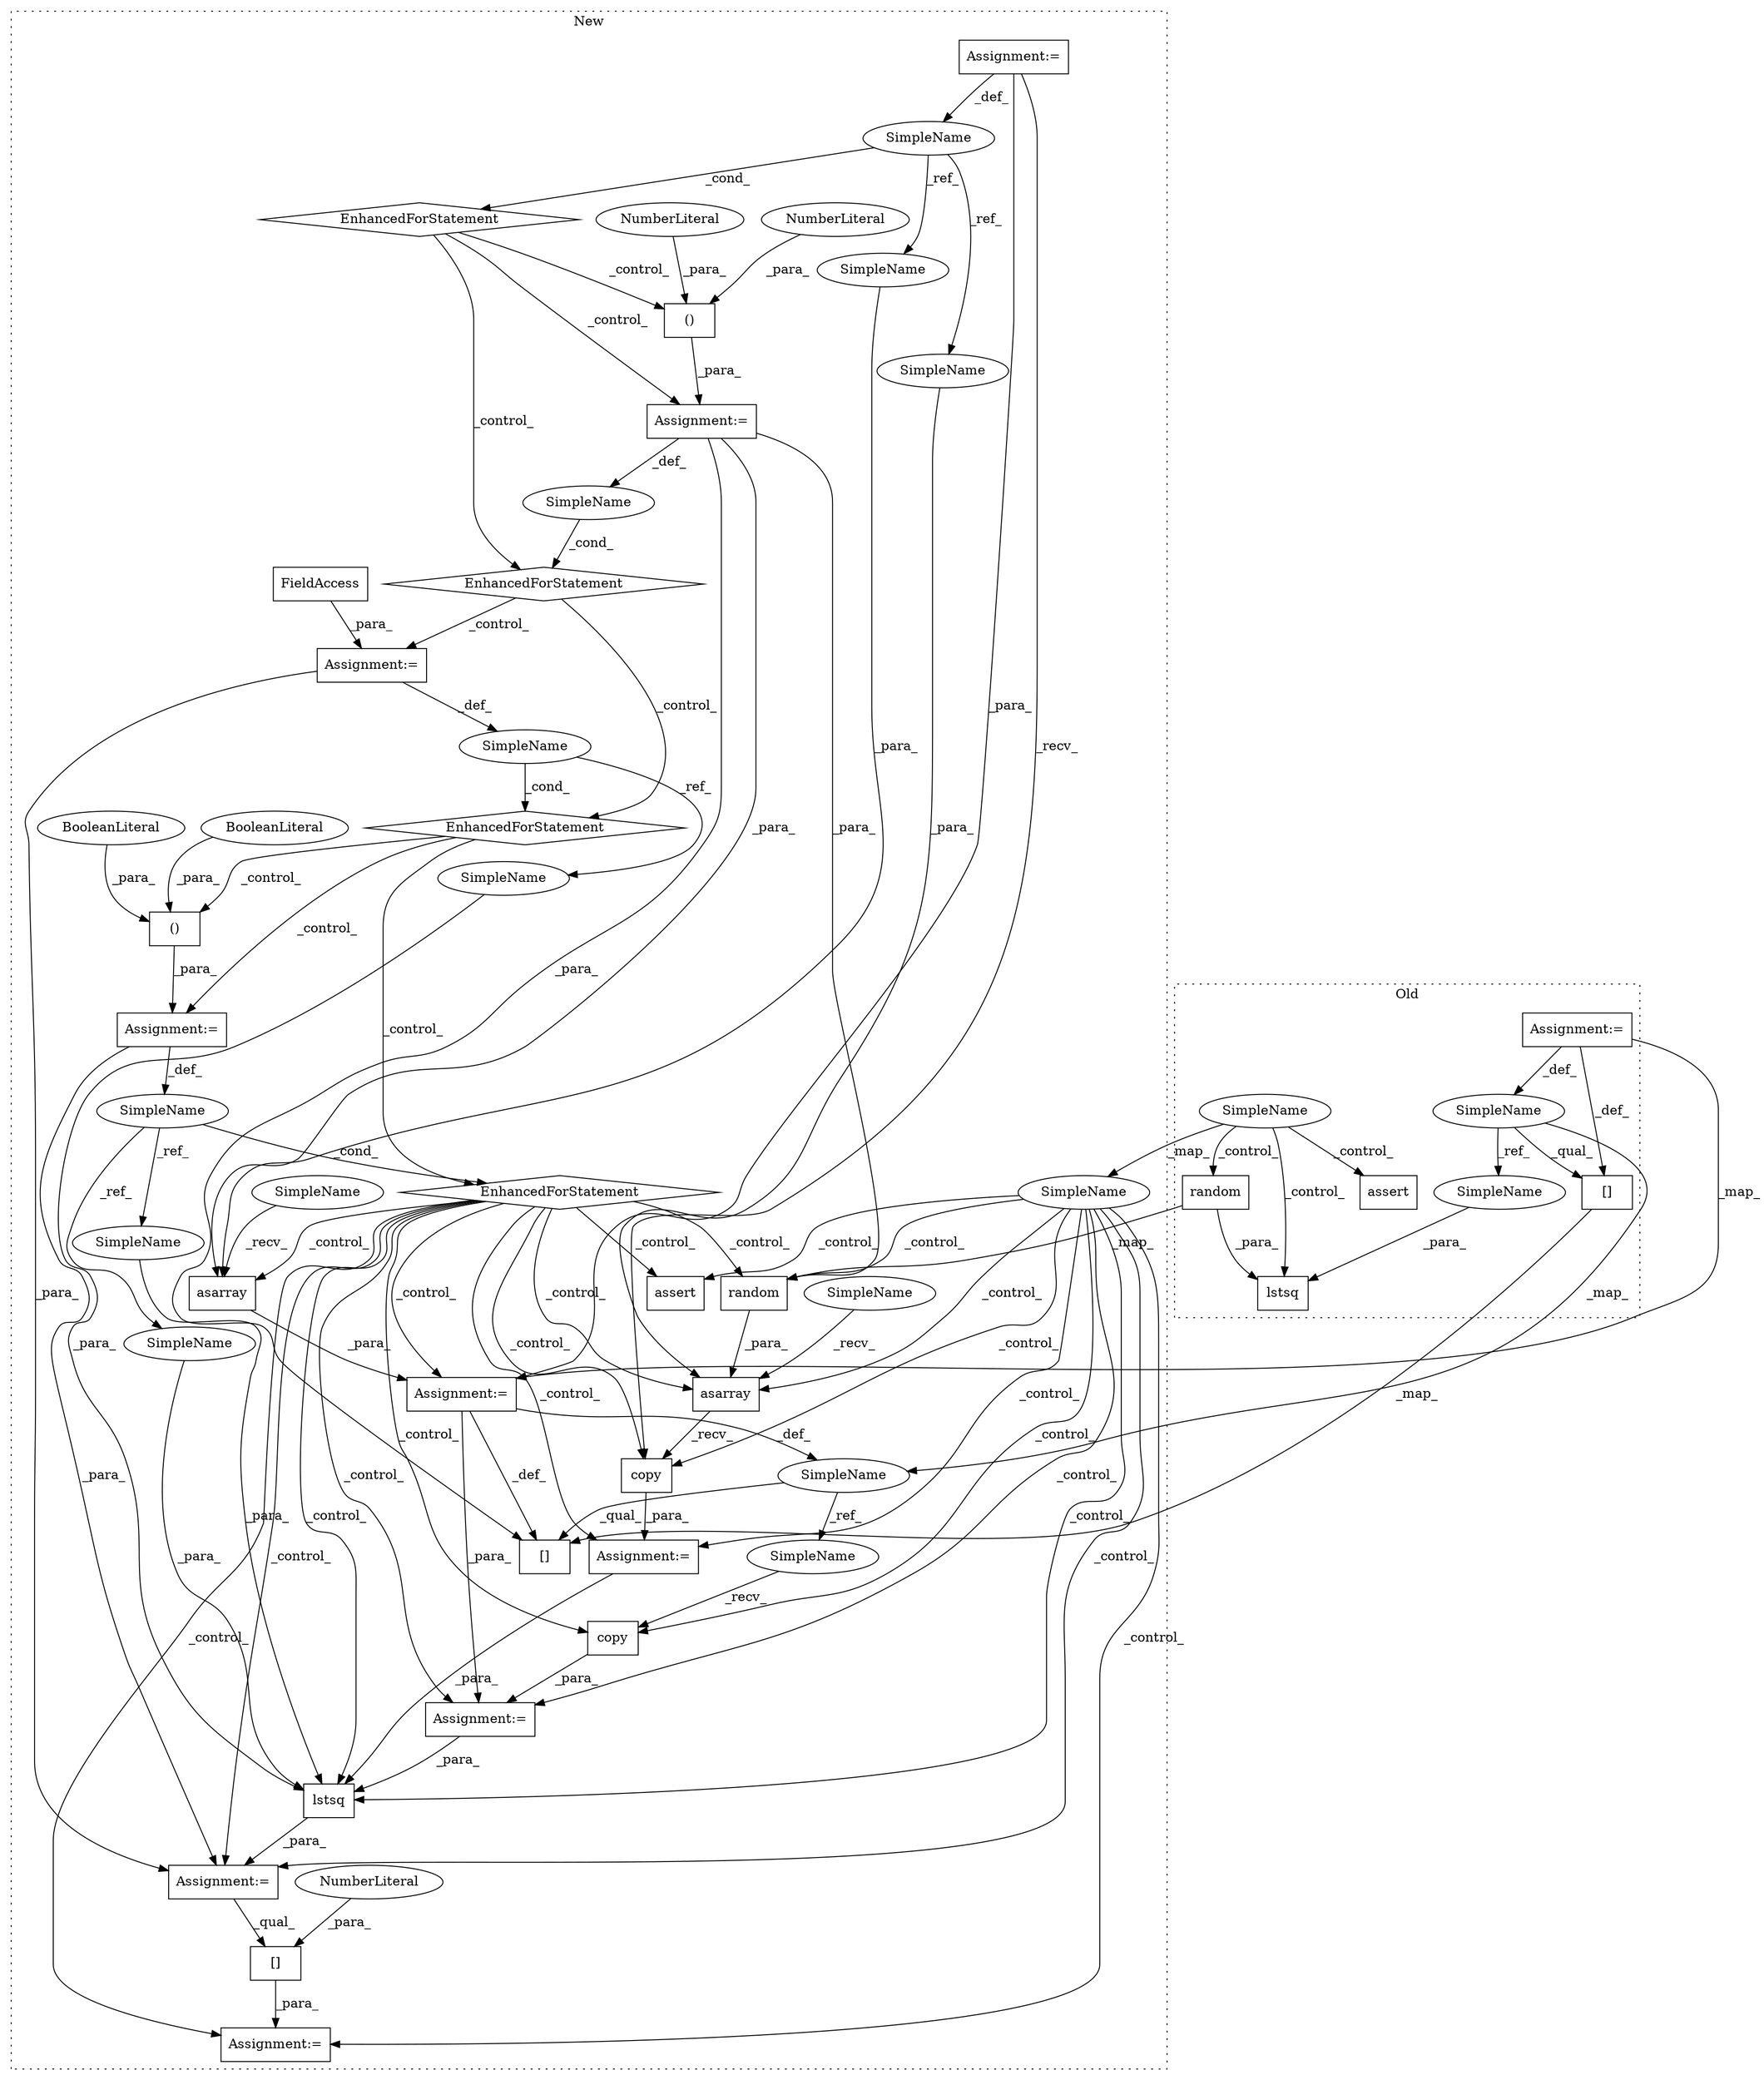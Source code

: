 digraph G {
subgraph cluster0 {
1 [label="lstsq" a="32" s="29343,29352" l="6,1" shape="box"];
4 [label="SimpleName" a="42" s="29235" l="1" shape="ellipse"];
6 [label="assert" a="32" s="29412,29457" l="26,1" shape="box"];
24 [label="SimpleName" a="42" s="28989" l="1" shape="ellipse"];
26 [label="[]" a="2" s="29098,29122" l="9,2" shape="box"];
29 [label="Assignment:=" a="7" s="28990" l="1" shape="box"];
31 [label="random" a="32" s="29259,29280" l="7,1" shape="box"];
50 [label="SimpleName" a="42" s="29349" l="1" shape="ellipse"];
label = "Old";
style="dotted";
}
subgraph cluster1 {
2 [label="asarray" a="32" s="35908,35944" l="8,1" shape="box"];
3 [label="()" a="106" s="35172" l="57" shape="box"];
5 [label="SimpleName" a="42" s="35870" l="1" shape="ellipse"];
7 [label="()" a="106" s="35456" l="22" shape="box"];
8 [label="EnhancedForStatement" a="70" s="34996,35072" l="53,2" shape="diamond"];
9 [label="BooleanLiteral" a="9" s="35456" l="4" shape="ellipse"];
10 [label="EnhancedForStatement" a="70" s="35082,35229" l="69,3" shape="diamond"];
11 [label="BooleanLiteral" a="9" s="35473" l="5" shape="ellipse"];
12 [label="EnhancedForStatement" a="70" s="35242,35350" l="61,2" shape="diamond"];
13 [label="lstsq" a="32" s="36019,36064" l="6,1" shape="box"];
14 [label="asarray" a="32" s="35503,35539" l="8,1" shape="box"];
15 [label="[]" a="2" s="36083,36088" l="4,1" shape="box"];
16 [label="NumberLiteral" a="34" s="35188" l="2" shape="ellipse"];
17 [label="NumberLiteral" a="34" s="35173" l="2" shape="ellipse"];
18 [label="NumberLiteral" a="34" s="36087" l="1" shape="ellipse"];
19 [label="EnhancedForStatement" a="70" s="35364,35478" l="65,3" shape="diamond"];
20 [label="SimpleName" a="42" s="35310" l="13" shape="ellipse"];
21 [label="SimpleName" a="42" s="35155" l="1" shape="ellipse"];
22 [label="SimpleName" a="42" s="35053" l="5" shape="ellipse"];
23 [label="SimpleName" a="42" s="35433" l="9" shape="ellipse"];
25 [label="SimpleName" a="42" s="35495" l="1" shape="ellipse"];
27 [label="[]" a="2" s="35685,35717" l="17,2" shape="box"];
28 [label="Assignment:=" a="7" s="35496" l="1" shape="box"];
30 [label="assert" a="32" s="36188,36316" l="16,1" shape="box"];
32 [label="random" a="32" s="35916,35937" l="7,1" shape="box"];
33 [label="copy" a="32" s="35993" l="6" shape="box"];
34 [label="Assignment:=" a="7" s="35082,35229" l="69,3" shape="box"];
35 [label="copy" a="32" s="35966" l="6" shape="box"];
36 [label="Assignment:=" a="7" s="35364,35478" l="65,3" shape="box"];
37 [label="Assignment:=" a="7" s="35990" l="1" shape="box"];
38 [label="Assignment:=" a="7" s="36018" l="1" shape="box"];
39 [label="Assignment:=" a="7" s="35963" l="1" shape="box"];
40 [label="Assignment:=" a="7" s="34996,35072" l="53,2" shape="box"];
41 [label="Assignment:=" a="7" s="36082" l="1" shape="box"];
42 [label="Assignment:=" a="7" s="35242,35350" l="61,2" shape="box"];
43 [label="FieldAccess" a="22" s="35326" l="24" shape="box"];
44 [label="SimpleName" a="42" s="36031" l="13" shape="ellipse"];
45 [label="SimpleName" a="42" s="35964" l="1" shape="ellipse"];
46 [label="SimpleName" a="42" s="35534" l="5" shape="ellipse"];
47 [label="SimpleName" a="42" s="35939" l="5" shape="ellipse"];
48 [label="SimpleName" a="42" s="36045" l="9" shape="ellipse"];
49 [label="SimpleName" a="42" s="36055" l="9" shape="ellipse"];
51 [label="SimpleName" a="42" s="35902" l="5" shape="ellipse"];
52 [label="SimpleName" a="42" s="35497" l="5" shape="ellipse"];
label = "New";
style="dotted";
}
2 -> 33 [label="_recv_"];
3 -> 34 [label="_para_"];
4 -> 31 [label="_control_"];
4 -> 5 [label="_map_"];
4 -> 6 [label="_control_"];
4 -> 1 [label="_control_"];
5 -> 2 [label="_control_"];
5 -> 35 [label="_control_"];
5 -> 37 [label="_control_"];
5 -> 38 [label="_control_"];
5 -> 13 [label="_control_"];
5 -> 41 [label="_control_"];
5 -> 32 [label="_control_"];
5 -> 30 [label="_control_"];
5 -> 33 [label="_control_"];
5 -> 39 [label="_control_"];
7 -> 36 [label="_para_"];
8 -> 34 [label="_control_"];
8 -> 3 [label="_control_"];
8 -> 10 [label="_control_"];
9 -> 7 [label="_para_"];
10 -> 12 [label="_control_"];
10 -> 42 [label="_control_"];
11 -> 7 [label="_para_"];
12 -> 36 [label="_control_"];
12 -> 7 [label="_control_"];
12 -> 19 [label="_control_"];
13 -> 38 [label="_para_"];
14 -> 28 [label="_para_"];
15 -> 41 [label="_para_"];
16 -> 3 [label="_para_"];
17 -> 3 [label="_para_"];
18 -> 15 [label="_para_"];
19 -> 2 [label="_control_"];
19 -> 13 [label="_control_"];
19 -> 32 [label="_control_"];
19 -> 37 [label="_control_"];
19 -> 33 [label="_control_"];
19 -> 14 [label="_control_"];
19 -> 35 [label="_control_"];
19 -> 41 [label="_control_"];
19 -> 30 [label="_control_"];
19 -> 28 [label="_control_"];
19 -> 38 [label="_control_"];
19 -> 39 [label="_control_"];
20 -> 44 [label="_ref_"];
20 -> 12 [label="_cond_"];
21 -> 10 [label="_cond_"];
22 -> 46 [label="_ref_"];
22 -> 8 [label="_cond_"];
22 -> 47 [label="_ref_"];
23 -> 19 [label="_cond_"];
23 -> 49 [label="_ref_"];
23 -> 48 [label="_ref_"];
24 -> 50 [label="_ref_"];
24 -> 26 [label="_qual_"];
24 -> 25 [label="_map_"];
25 -> 45 [label="_ref_"];
25 -> 27 [label="_qual_"];
26 -> 27 [label="_map_"];
28 -> 27 [label="_def_"];
28 -> 39 [label="_para_"];
28 -> 25 [label="_def_"];
29 -> 28 [label="_map_"];
29 -> 26 [label="_def_"];
29 -> 24 [label="_def_"];
31 -> 1 [label="_para_"];
31 -> 32 [label="_map_"];
32 -> 2 [label="_para_"];
33 -> 37 [label="_para_"];
34 -> 32 [label="_para_"];
34 -> 14 [label="_para_"];
34 -> 27 [label="_para_"];
34 -> 21 [label="_def_"];
35 -> 39 [label="_para_"];
36 -> 38 [label="_para_"];
36 -> 23 [label="_def_"];
37 -> 13 [label="_para_"];
38 -> 15 [label="_qual_"];
39 -> 13 [label="_para_"];
40 -> 28 [label="_para_"];
40 -> 33 [label="_recv_"];
40 -> 22 [label="_def_"];
42 -> 20 [label="_def_"];
42 -> 38 [label="_para_"];
43 -> 42 [label="_para_"];
44 -> 13 [label="_para_"];
45 -> 35 [label="_recv_"];
46 -> 14 [label="_para_"];
47 -> 2 [label="_para_"];
48 -> 13 [label="_para_"];
49 -> 13 [label="_para_"];
50 -> 1 [label="_para_"];
51 -> 2 [label="_recv_"];
52 -> 14 [label="_recv_"];
}